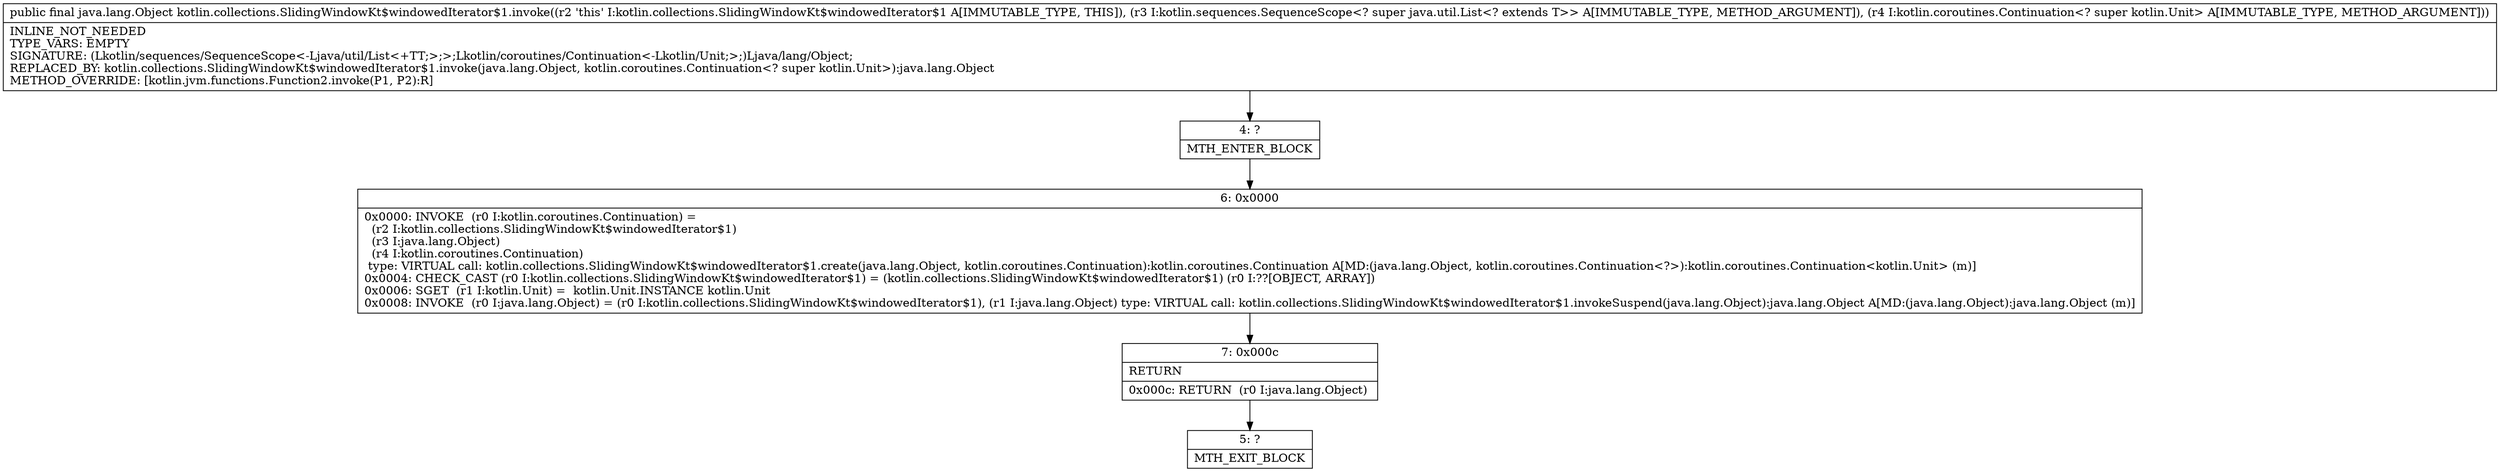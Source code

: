 digraph "CFG forkotlin.collections.SlidingWindowKt$windowedIterator$1.invoke(Lkotlin\/sequences\/SequenceScope;Lkotlin\/coroutines\/Continuation;)Ljava\/lang\/Object;" {
Node_4 [shape=record,label="{4\:\ ?|MTH_ENTER_BLOCK\l}"];
Node_6 [shape=record,label="{6\:\ 0x0000|0x0000: INVOKE  (r0 I:kotlin.coroutines.Continuation) = \l  (r2 I:kotlin.collections.SlidingWindowKt$windowedIterator$1)\l  (r3 I:java.lang.Object)\l  (r4 I:kotlin.coroutines.Continuation)\l type: VIRTUAL call: kotlin.collections.SlidingWindowKt$windowedIterator$1.create(java.lang.Object, kotlin.coroutines.Continuation):kotlin.coroutines.Continuation A[MD:(java.lang.Object, kotlin.coroutines.Continuation\<?\>):kotlin.coroutines.Continuation\<kotlin.Unit\> (m)]\l0x0004: CHECK_CAST (r0 I:kotlin.collections.SlidingWindowKt$windowedIterator$1) = (kotlin.collections.SlidingWindowKt$windowedIterator$1) (r0 I:??[OBJECT, ARRAY]) \l0x0006: SGET  (r1 I:kotlin.Unit) =  kotlin.Unit.INSTANCE kotlin.Unit \l0x0008: INVOKE  (r0 I:java.lang.Object) = (r0 I:kotlin.collections.SlidingWindowKt$windowedIterator$1), (r1 I:java.lang.Object) type: VIRTUAL call: kotlin.collections.SlidingWindowKt$windowedIterator$1.invokeSuspend(java.lang.Object):java.lang.Object A[MD:(java.lang.Object):java.lang.Object (m)]\l}"];
Node_7 [shape=record,label="{7\:\ 0x000c|RETURN\l|0x000c: RETURN  (r0 I:java.lang.Object) \l}"];
Node_5 [shape=record,label="{5\:\ ?|MTH_EXIT_BLOCK\l}"];
MethodNode[shape=record,label="{public final java.lang.Object kotlin.collections.SlidingWindowKt$windowedIterator$1.invoke((r2 'this' I:kotlin.collections.SlidingWindowKt$windowedIterator$1 A[IMMUTABLE_TYPE, THIS]), (r3 I:kotlin.sequences.SequenceScope\<? super java.util.List\<? extends T\>\> A[IMMUTABLE_TYPE, METHOD_ARGUMENT]), (r4 I:kotlin.coroutines.Continuation\<? super kotlin.Unit\> A[IMMUTABLE_TYPE, METHOD_ARGUMENT]))  | INLINE_NOT_NEEDED\lTYPE_VARS: EMPTY\lSIGNATURE: (Lkotlin\/sequences\/SequenceScope\<\-Ljava\/util\/List\<+TT;\>;\>;Lkotlin\/coroutines\/Continuation\<\-Lkotlin\/Unit;\>;)Ljava\/lang\/Object;\lREPLACED_BY: kotlin.collections.SlidingWindowKt$windowedIterator$1.invoke(java.lang.Object, kotlin.coroutines.Continuation\<? super kotlin.Unit\>):java.lang.Object\lMETHOD_OVERRIDE: [kotlin.jvm.functions.Function2.invoke(P1, P2):R]\l}"];
MethodNode -> Node_4;Node_4 -> Node_6;
Node_6 -> Node_7;
Node_7 -> Node_5;
}

